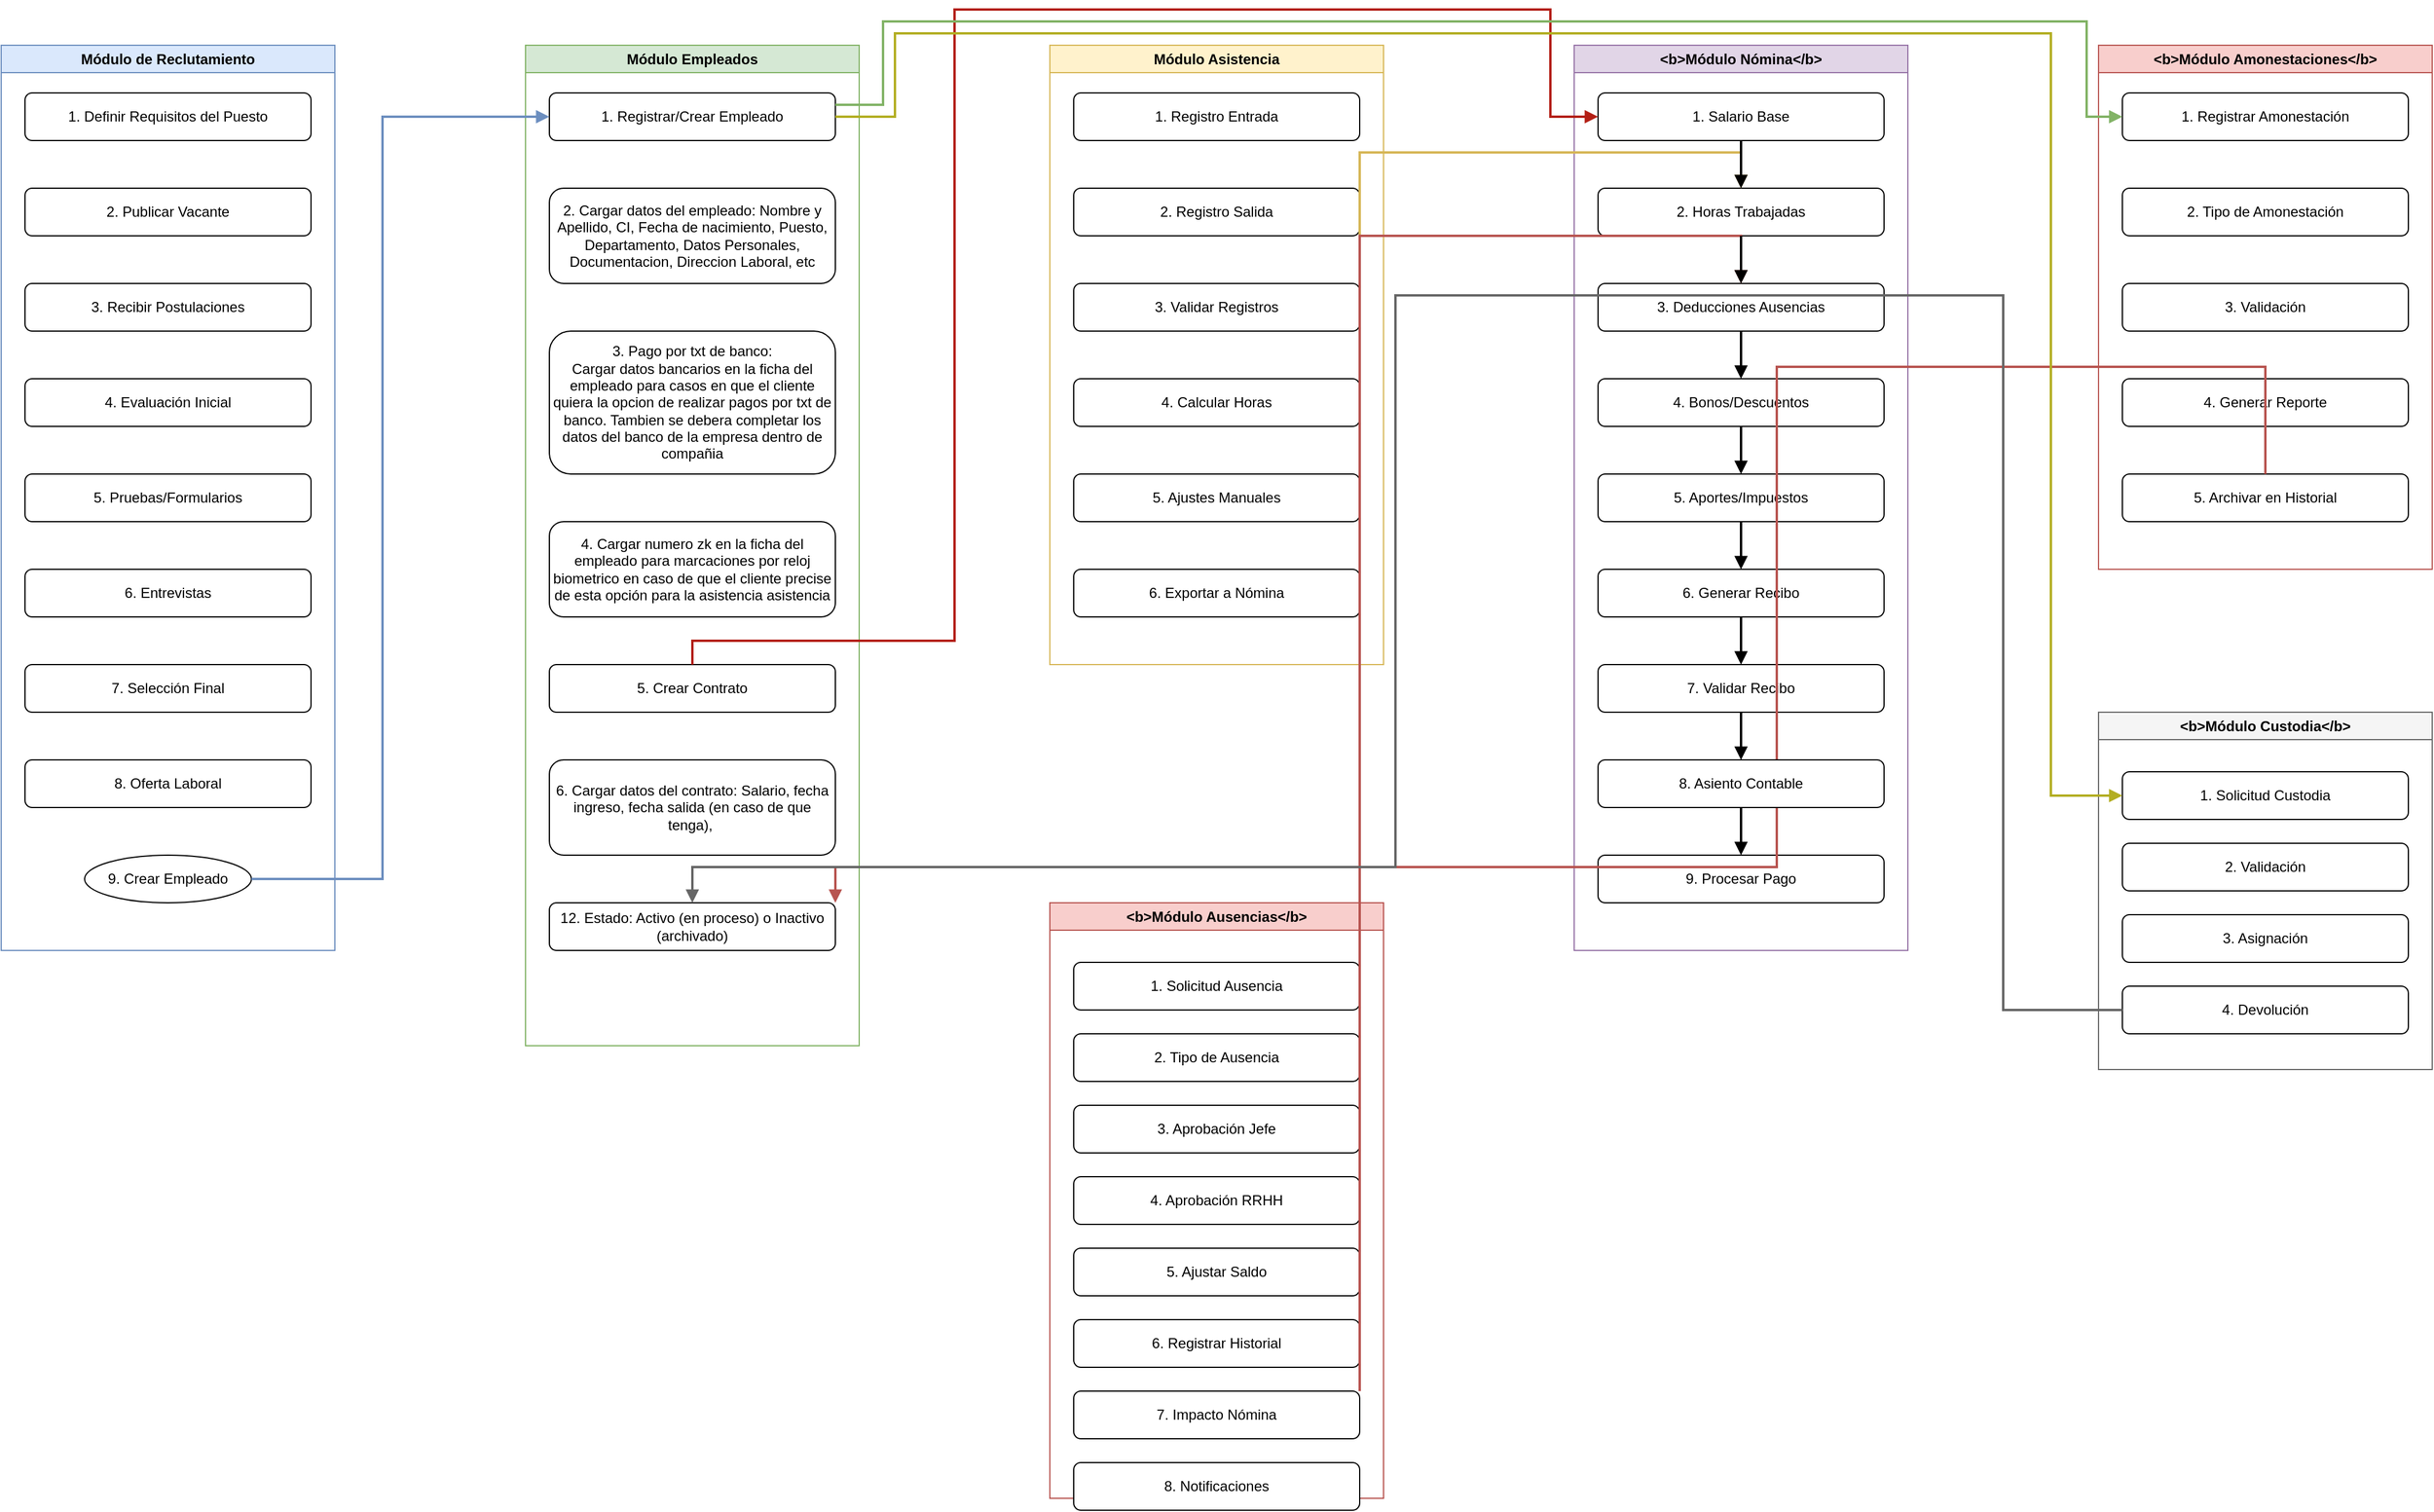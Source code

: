 <mxfile version="26.2.14">
  <diagram name="RRHH_Odoo_Flujo_Optimizado" id="X3b9cJ5aVg2Kd97cH52v">
    <mxGraphModel dx="570" dy="296" grid="1" gridSize="10" guides="1" tooltips="1" connect="1" arrows="1" fold="1" page="1" pageScale="1" pageWidth="1169" pageHeight="827" math="0" shadow="0">
      <root>
        <mxCell id="0" />
        <mxCell id="1" parent="0" />
        <mxCell id="reclutamiento" value="Módulo de Reclutamiento" style="swimlane;whiteSpace=wrap;fillColor=#dae8fc;strokeColor=#6c8ebf;" parent="1" vertex="1">
          <mxGeometry x="40" y="40" width="280" height="760" as="geometry" />
        </mxCell>
        <mxCell id="definir_requisitos" value="1. Definir Requisitos del Puesto" style="rounded=1;whiteSpace=wrap;" parent="reclutamiento" vertex="1">
          <mxGeometry x="20" y="40" width="240" height="40" as="geometry" />
        </mxCell>
        <mxCell id="publicar_vacante" value="2. Publicar Vacante" style="rounded=1;whiteSpace=wrap;" parent="reclutamiento" vertex="1">
          <mxGeometry x="20" y="120" width="240" height="40" as="geometry" />
        </mxCell>
        <mxCell id="recibir_postulaciones" value="3. Recibir Postulaciones" style="rounded=1;whiteSpace=wrap;" parent="reclutamiento" vertex="1">
          <mxGeometry x="20" y="200" width="240" height="40" as="geometry" />
        </mxCell>
        <mxCell id="evaluar_candidatos" value="4. Evaluación Inicial" style="rounded=1;whiteSpace=wrap;" parent="reclutamiento" vertex="1">
          <mxGeometry x="20" y="280" width="240" height="40" as="geometry" />
        </mxCell>
        <mxCell id="test_formulario" value="5. Pruebas/Formularios" style="rounded=1;whiteSpace=wrap;" parent="reclutamiento" vertex="1">
          <mxGeometry x="20" y="360" width="240" height="40" as="geometry" />
        </mxCell>
        <mxCell id="entrevistas" value="6. Entrevistas" style="rounded=1;whiteSpace=wrap;" parent="reclutamiento" vertex="1">
          <mxGeometry x="20" y="440" width="240" height="40" as="geometry" />
        </mxCell>
        <mxCell id="seleccion" value="7. Selección Final" style="rounded=1;whiteSpace=wrap;" parent="reclutamiento" vertex="1">
          <mxGeometry x="20" y="520" width="240" height="40" as="geometry" />
        </mxCell>
        <mxCell id="oferta_laboral" value="8. Oferta Laboral" style="rounded=1;whiteSpace=wrap;" parent="reclutamiento" vertex="1">
          <mxGeometry x="20" y="600" width="240" height="40" as="geometry" />
        </mxCell>
        <mxCell id="crear_empleado" value="9. Crear Empleado" style="ellipse;whiteSpace=wrap;" parent="reclutamiento" vertex="1">
          <mxGeometry x="70" y="680" width="140" height="40" as="geometry" />
        </mxCell>
        <mxCell id="empleados" value="Módulo Empleados" style="swimlane;whiteSpace=wrap;fillColor=#d5e8d4;strokeColor=#82b366;" parent="1" vertex="1">
          <mxGeometry x="480" y="40" width="280" height="840" as="geometry" />
        </mxCell>
        <mxCell id="registro_empleado" value="1. Registrar/Crear Empleado" style="rounded=1;whiteSpace=wrap;" parent="empleados" vertex="1">
          <mxGeometry x="20" y="40" width="240" height="40" as="geometry" />
        </mxCell>
        <mxCell id="asignacion_puesto" value="6. Cargar datos del contrato: Salario, fecha ingreso, fecha salida (en caso de que tenga), " style="rounded=1;whiteSpace=wrap;" parent="empleados" vertex="1">
          <mxGeometry x="20" y="600" width="240" height="80" as="geometry" />
        </mxCell>
        <mxCell id="asignacion_departamento" value="2. Cargar datos del empleado: Nombre y Apellido, CI, Fecha de nacimiento, Puesto, Departamento, Datos Personales, Documentacion, Direccion Laboral, etc" style="rounded=1;whiteSpace=wrap;" parent="empleados" vertex="1">
          <mxGeometry x="20" y="120" width="240" height="80" as="geometry" />
        </mxCell>
        <mxCell id="creacion_contrato" value="5. Crear Contrato" style="rounded=1;whiteSpace=wrap;" parent="empleados" vertex="1">
          <mxGeometry x="20" y="520" width="240" height="40" as="geometry" />
        </mxCell>
        <mxCell id="actualizacion_periodica" value="3. Pago por txt de banco:&#xa;Cargar datos bancarios en la ficha del empleado para casos en que el cliente quiera la opcion de realizar pagos por txt de banco. Tambien se debera completar los datos del banco de la empresa dentro de compañia" style="rounded=1;whiteSpace=wrap;" parent="empleados" vertex="1">
          <mxGeometry x="20" y="240" width="240" height="120" as="geometry" />
        </mxCell>
        <mxCell id="control_cambio_estado" value="12. Estado: Activo (en proceso) o Inactivo (archivado)" style="rounded=1;whiteSpace=wrap;" parent="empleados" vertex="1">
          <mxGeometry x="20" y="720" width="240" height="40" as="geometry" />
        </mxCell>
        <mxCell id="7uCu36Cxa_jLhvMKCSyf-5" value="4. Cargar numero zk en la ficha del empleado para marcaciones por reloj biometrico en caso de que el cliente precise de esta opción para la asistencia asistencia" style="rounded=1;whiteSpace=wrap;" vertex="1" parent="empleados">
          <mxGeometry x="20" y="400" width="240" height="80" as="geometry" />
        </mxCell>
        <mxCell id="asistencia" value="Módulo Asistencia" style="swimlane;whiteSpace=wrap;fillColor=#fff2cc;strokeColor=#d6b656;" parent="1" vertex="1">
          <mxGeometry x="920" y="40" width="280" height="520" as="geometry" />
        </mxCell>
        <mxCell id="registro_entrada" value="1. Registro Entrada" style="rounded=1;whiteSpace=wrap;" parent="asistencia" vertex="1">
          <mxGeometry x="20" y="40" width="240" height="40" as="geometry" />
        </mxCell>
        <mxCell id="registro_salida" value="2. Registro Salida" style="rounded=1;whiteSpace=wrap;" parent="asistencia" vertex="1">
          <mxGeometry x="20" y="120" width="240" height="40" as="geometry" />
        </mxCell>
        <mxCell id="validacion_asistencia" value="3. Validar Registros" style="rounded=1;whiteSpace=wrap;" parent="asistencia" vertex="1">
          <mxGeometry x="20" y="200" width="240" height="40" as="geometry" />
        </mxCell>
        <mxCell id="calculo_horas_trabajadas" value="4. Calcular Horas" style="rounded=1;whiteSpace=wrap;" parent="asistencia" vertex="1">
          <mxGeometry x="20" y="280" width="240" height="40" as="geometry" />
        </mxCell>
        <mxCell id="ajuste_manual" value="5. Ajustes Manuales" style="rounded=1;whiteSpace=wrap;" parent="asistencia" vertex="1">
          <mxGeometry x="20" y="360" width="240" height="40" as="geometry" />
        </mxCell>
        <mxCell id="exportacion_nomina" value="6. Exportar a Nómina" style="rounded=1;whiteSpace=wrap;" parent="asistencia" vertex="1">
          <mxGeometry x="20" y="440" width="240" height="40" as="geometry" />
        </mxCell>
        <mxCell id="ausencias" value="&lt;b&gt;Módulo Ausencias&lt;/b&gt;" style="swimlane;whiteSpace=wrap;fillColor=#f8cecc;strokeColor=#b85450;" parent="1" vertex="1">
          <mxGeometry x="920" y="760" width="280" height="500" as="geometry" />
        </mxCell>
        <mxCell id="creacion_solicitud" value="1. Solicitud Ausencia" style="rounded=1;whiteSpace=wrap;" parent="ausencias" vertex="1">
          <mxGeometry x="20" y="50" width="240" height="40" as="geometry" />
        </mxCell>
        <mxCell id="seleccion_tipo_ausencia" value="2. Tipo de Ausencia" style="rounded=1;whiteSpace=wrap;" parent="ausencias" vertex="1">
          <mxGeometry x="20" y="110" width="240" height="40" as="geometry" />
        </mxCell>
        <mxCell id="validacion_responsable" value="3. Aprobación Jefe" style="rounded=1;whiteSpace=wrap;" parent="ausencias" vertex="1">
          <mxGeometry x="20" y="170" width="240" height="40" as="geometry" />
        </mxCell>
        <mxCell id="validacion_rrhh" value="4. Aprobación RRHH" style="rounded=1;whiteSpace=wrap;" parent="ausencias" vertex="1">
          <mxGeometry x="20" y="230" width="240" height="40" as="geometry" />
        </mxCell>
        <mxCell id="ajuste_saldo" value="5. Ajustar Saldo" style="rounded=1;whiteSpace=wrap;" parent="ausencias" vertex="1">
          <mxGeometry x="20" y="290" width="240" height="40" as="geometry" />
        </mxCell>
        <mxCell id="registro_historial" value="6. Registrar Historial" style="rounded=1;whiteSpace=wrap;" parent="ausencias" vertex="1">
          <mxGeometry x="20" y="350" width="240" height="40" as="geometry" />
        </mxCell>
        <mxCell id="enlace_nomina" value="7. Impacto Nómina" style="rounded=1;whiteSpace=wrap;" parent="ausencias" vertex="1">
          <mxGeometry x="20" y="410" width="240" height="40" as="geometry" />
        </mxCell>
        <mxCell id="notificaciones" value="8. Notificaciones" style="rounded=1;whiteSpace=wrap;" parent="ausencias" vertex="1">
          <mxGeometry x="20" y="470" width="240" height="40" as="geometry" />
        </mxCell>
        <mxCell id="nomina" value="&lt;b&gt;Módulo Nómina&lt;/b&gt;" style="swimlane;whiteSpace=wrap;fillColor=#e1d5e7;strokeColor=#9673a6;" parent="1" vertex="1">
          <mxGeometry x="1360" y="40" width="280" height="760" as="geometry" />
        </mxCell>
        <mxCell id="calculo_salario_base" value="1. Salario Base" style="rounded=1;whiteSpace=wrap;" parent="nomina" vertex="1">
          <mxGeometry x="20" y="40" width="240" height="40" as="geometry" />
        </mxCell>
        <mxCell id="inclusion_horas_trabajadas" value="2. Horas Trabajadas" style="rounded=1;whiteSpace=wrap;" parent="nomina" vertex="1">
          <mxGeometry x="20" y="120" width="240" height="40" as="geometry" />
        </mxCell>
        <mxCell id="inclusion_ausencias" value="3. Deducciones Ausencias" style="rounded=1;whiteSpace=wrap;" parent="nomina" vertex="1">
          <mxGeometry x="20" y="200" width="240" height="40" as="geometry" />
        </mxCell>
        <mxCell id="inclusion_inputs_adicionales" value="4. Bonos/Descuentos" style="rounded=1;whiteSpace=wrap;" parent="nomina" vertex="1">
          <mxGeometry x="20" y="280" width="240" height="40" as="geometry" />
        </mxCell>
        <mxCell id="calculo_aportes_impuestos" value="5. Aportes/Impuestos" style="rounded=1;whiteSpace=wrap;" parent="nomina" vertex="1">
          <mxGeometry x="20" y="360" width="240" height="40" as="geometry" />
        </mxCell>
        <mxCell id="generacion_recibo_nomina" value="6. Generar Recibo" style="rounded=1;whiteSpace=wrap;" parent="nomina" vertex="1">
          <mxGeometry x="20" y="440" width="240" height="40" as="geometry" />
        </mxCell>
        <mxCell id="validacion_recibo" value="7. Validar Recibo" style="rounded=1;whiteSpace=wrap;" parent="nomina" vertex="1">
          <mxGeometry x="20" y="520" width="240" height="40" as="geometry" />
        </mxCell>
        <mxCell id="proceso_pago" value="9. Procesar Pago" style="rounded=1;whiteSpace=wrap;" parent="nomina" vertex="1">
          <mxGeometry x="20" y="680" width="240" height="40" as="geometry" />
        </mxCell>
        <mxCell id="custodia" value="&lt;b&gt;Módulo Custodia&lt;/b&gt;" style="swimlane;whiteSpace=wrap;fillColor=#f5f5f5;strokeColor=#666666;" parent="1" vertex="1">
          <mxGeometry x="1800" y="600" width="280" height="300" as="geometry" />
        </mxCell>
        <mxCell id="registro_solicitud_custodia" value="1. Solicitud Custodia" style="rounded=1;whiteSpace=wrap;" parent="custodia" vertex="1">
          <mxGeometry x="20" y="50" width="240" height="40" as="geometry" />
        </mxCell>
        <mxCell id="validacion_custodia" value="2. Validación" style="rounded=1;whiteSpace=wrap;" parent="custodia" vertex="1">
          <mxGeometry x="20" y="110" width="240" height="40" as="geometry" />
        </mxCell>
        <mxCell id="asignacion_propiedad" value="3. Asignación" style="rounded=1;whiteSpace=wrap;" parent="custodia" vertex="1">
          <mxGeometry x="20" y="170" width="240" height="40" as="geometry" />
        </mxCell>
        <mxCell id="registro_devolucion" value="4. Devolución" style="rounded=1;whiteSpace=wrap;" parent="custodia" vertex="1">
          <mxGeometry x="20" y="230" width="240" height="40" as="geometry" />
        </mxCell>
        <mxCell id="amonestaciones" value="&lt;b&gt;Módulo Amonestaciones&lt;/b&gt;" style="swimlane;whiteSpace=wrap;fillColor=#f8cecc;strokeColor=#b85450;" parent="1" vertex="1">
          <mxGeometry x="1800" y="40" width="280" height="440" as="geometry" />
        </mxCell>
        <mxCell id="registro_amonestacion" value="1. Registrar Amonestación" style="rounded=1;whiteSpace=wrap;" parent="amonestaciones" vertex="1">
          <mxGeometry x="20" y="40" width="240" height="40" as="geometry" />
        </mxCell>
        <mxCell id="definicion_tipo_amonestacion" value="2. Tipo de Amonestación" style="rounded=1;whiteSpace=wrap;" parent="amonestaciones" vertex="1">
          <mxGeometry x="20" y="120" width="240" height="40" as="geometry" />
        </mxCell>
        <mxCell id="validacion_amonestacion" value="3. Validación" style="rounded=1;whiteSpace=wrap;" parent="amonestaciones" vertex="1">
          <mxGeometry x="20" y="200" width="240" height="40" as="geometry" />
        </mxCell>
        <mxCell id="generacion_reporte_pdf" value="4. Generar Reporte" style="rounded=1;whiteSpace=wrap;" parent="amonestaciones" vertex="1">
          <mxGeometry x="20" y="280" width="240" height="40" as="geometry" />
        </mxCell>
        <mxCell id="archivo_historial_empleado" value="5. Archivar en Historial" style="rounded=1;whiteSpace=wrap;" parent="amonestaciones" vertex="1">
          <mxGeometry x="20" y="360" width="240" height="40" as="geometry" />
        </mxCell>
        <mxCell id="con_reclutamiento_empleados" style="edgeStyle=orthogonalEdgeStyle;rounded=0;endArrow=block;html=1;strokeColor=#6c8ebf;strokeWidth=2;" parent="1" source="crear_empleado" target="registro_empleado" edge="1">
          <mxGeometry relative="1" as="geometry">
            <mxPoint x="360" y="570" as="sourcePoint" />
            <mxPoint x="360" y="70" as="targetPoint" />
            <Array as="points">
              <mxPoint x="360" y="740" />
              <mxPoint x="360" y="100" />
            </Array>
          </mxGeometry>
        </mxCell>
        <mxCell id="con_empleados_nomina_contrato" style="edgeStyle=orthogonalEdgeStyle;rounded=0;endArrow=block;html=1;strokeColor=#B31F15;strokeWidth=2;fillColor=#FF1111;" parent="1" source="creacion_contrato" target="calculo_salario_base" edge="1">
          <mxGeometry relative="1" as="geometry">
            <Array as="points">
              <mxPoint x="840" y="540" />
              <mxPoint x="840" y="10" />
              <mxPoint x="1340" y="10" />
              <mxPoint x="1340" y="100" />
            </Array>
          </mxGeometry>
        </mxCell>
        <mxCell id="con_asistencia_nomina_horas" style="edgeStyle=orthogonalEdgeStyle;rounded=0;endArrow=block;html=1;strokeColor=#d6b656;strokeWidth=2;" parent="1" source="exportacion_nomina" target="inclusion_horas_trabajadas" edge="1">
          <mxGeometry relative="1" as="geometry">
            <Array as="points">
              <mxPoint x="1180" y="370" />
              <mxPoint x="1180" y="130" />
              <mxPoint x="1220" y="130" />
            </Array>
          </mxGeometry>
        </mxCell>
        <mxCell id="con_ausencias_nomina_dias" style="edgeStyle=orthogonalEdgeStyle;rounded=0;endArrow=block;html=1;strokeColor=#b85450;strokeWidth=2;" parent="1" source="enlace_nomina" target="inclusion_ausencias" edge="1">
          <mxGeometry relative="1" as="geometry">
            <Array as="points">
              <mxPoint x="1180" y="200" />
              <mxPoint x="1500" y="200" />
            </Array>
          </mxGeometry>
        </mxCell>
        <mxCell id="con_empleado_amonestaciones" style="edgeStyle=orthogonalEdgeStyle;rounded=0;endArrow=block;html=1;strokeColor=#82b366;strokeWidth=2;" parent="1" source="registro_empleado" target="registro_amonestacion" edge="1">
          <mxGeometry relative="1" as="geometry">
            <Array as="points">
              <mxPoint x="780" y="90" />
              <mxPoint x="780" y="20" />
              <mxPoint x="1790" y="20" />
              <mxPoint x="1790" y="100" />
            </Array>
          </mxGeometry>
        </mxCell>
        <mxCell id="con_amonestaciones_historial" style="edgeStyle=orthogonalEdgeStyle;rounded=0;endArrow=block;html=1;strokeColor=#b85450;strokeWidth=2;" parent="1" source="archivo_historial_empleado" target="control_cambio_estado" edge="1">
          <mxGeometry relative="1" as="geometry">
            <Array as="points">
              <mxPoint x="1940" y="310" />
              <mxPoint x="1530" y="310" />
              <mxPoint x="1530" y="730" />
              <mxPoint x="740" y="730" />
            </Array>
          </mxGeometry>
        </mxCell>
        <mxCell id="con_empleado_custodia" style="edgeStyle=orthogonalEdgeStyle;rounded=0;endArrow=block;html=1;strokeColor=#B3AE23;strokeWidth=2;" parent="1" source="registro_empleado" target="registro_solicitud_custodia" edge="1">
          <mxGeometry relative="1" as="geometry">
            <Array as="points">
              <mxPoint x="790" y="100" />
              <mxPoint x="790" y="30" />
              <mxPoint x="1760" y="30" />
              <mxPoint x="1760" y="670" />
            </Array>
          </mxGeometry>
        </mxCell>
        <mxCell id="con_custodia_estado" style="edgeStyle=orthogonalEdgeStyle;rounded=0;endArrow=block;html=1;strokeColor=#666666;strokeWidth=2;" parent="1" source="registro_devolucion" target="control_cambio_estado" edge="1">
          <mxGeometry relative="1" as="geometry">
            <Array as="points">
              <mxPoint x="1720" y="250" />
              <mxPoint x="1210" y="250" />
              <mxPoint x="1210" y="730" />
              <mxPoint x="620" y="730" />
            </Array>
          </mxGeometry>
        </mxCell>
        <mxCell id="con_salario_horas" style="edgeStyle=orthogonalEdgeStyle;rounded=0;endArrow=block;html=1;strokeWidth=2;" parent="1" source="calculo_salario_base" target="inclusion_horas_trabajadas" edge="1">
          <mxGeometry relative="1" as="geometry" />
        </mxCell>
        <mxCell id="con_horas_ausencias" style="edgeStyle=orthogonalEdgeStyle;rounded=0;endArrow=block;html=1;strokeWidth=2;" parent="1" source="inclusion_horas_trabajadas" target="inclusion_ausencias" edge="1">
          <mxGeometry relative="1" as="geometry" />
        </mxCell>
        <mxCell id="con_ausencias_inputs" style="edgeStyle=orthogonalEdgeStyle;rounded=0;endArrow=block;html=1;strokeWidth=2;" parent="1" source="inclusion_ausencias" target="inclusion_inputs_adicionales" edge="1">
          <mxGeometry relative="1" as="geometry" />
        </mxCell>
        <mxCell id="con_inputs_aportes" style="edgeStyle=orthogonalEdgeStyle;rounded=0;endArrow=block;html=1;strokeWidth=2;" parent="1" source="inclusion_inputs_adicionales" target="calculo_aportes_impuestos" edge="1">
          <mxGeometry relative="1" as="geometry" />
        </mxCell>
        <mxCell id="con_aportes_recibo" style="edgeStyle=orthogonalEdgeStyle;rounded=0;endArrow=block;html=1;strokeWidth=2;" parent="1" source="calculo_aportes_impuestos" target="generacion_recibo_nomina" edge="1">
          <mxGeometry relative="1" as="geometry" />
        </mxCell>
        <mxCell id="con_recibo_validacion" style="edgeStyle=orthogonalEdgeStyle;rounded=0;endArrow=block;html=1;strokeWidth=2;" parent="1" source="generacion_recibo_nomina" target="validacion_recibo" edge="1">
          <mxGeometry relative="1" as="geometry" />
        </mxCell>
        <mxCell id="con_validacion_asiento" style="edgeStyle=orthogonalEdgeStyle;rounded=0;endArrow=block;html=1;strokeWidth=2;" parent="1" source="validacion_recibo" target="generacion_asiento_contable" edge="1">
          <mxGeometry relative="1" as="geometry" />
        </mxCell>
        <mxCell id="con_asiento_pago" style="edgeStyle=orthogonalEdgeStyle;rounded=0;endArrow=block;html=1;strokeWidth=2;" parent="1" source="generacion_asiento_contable" target="proceso_pago" edge="1">
          <mxGeometry relative="1" as="geometry" />
        </mxCell>
        <mxCell id="generacion_asiento_contable" value="8. Asiento Contable" style="rounded=1;whiteSpace=wrap;" parent="1" vertex="1">
          <mxGeometry x="1380" y="640" width="240" height="40" as="geometry" />
        </mxCell>
      </root>
    </mxGraphModel>
  </diagram>
</mxfile>

